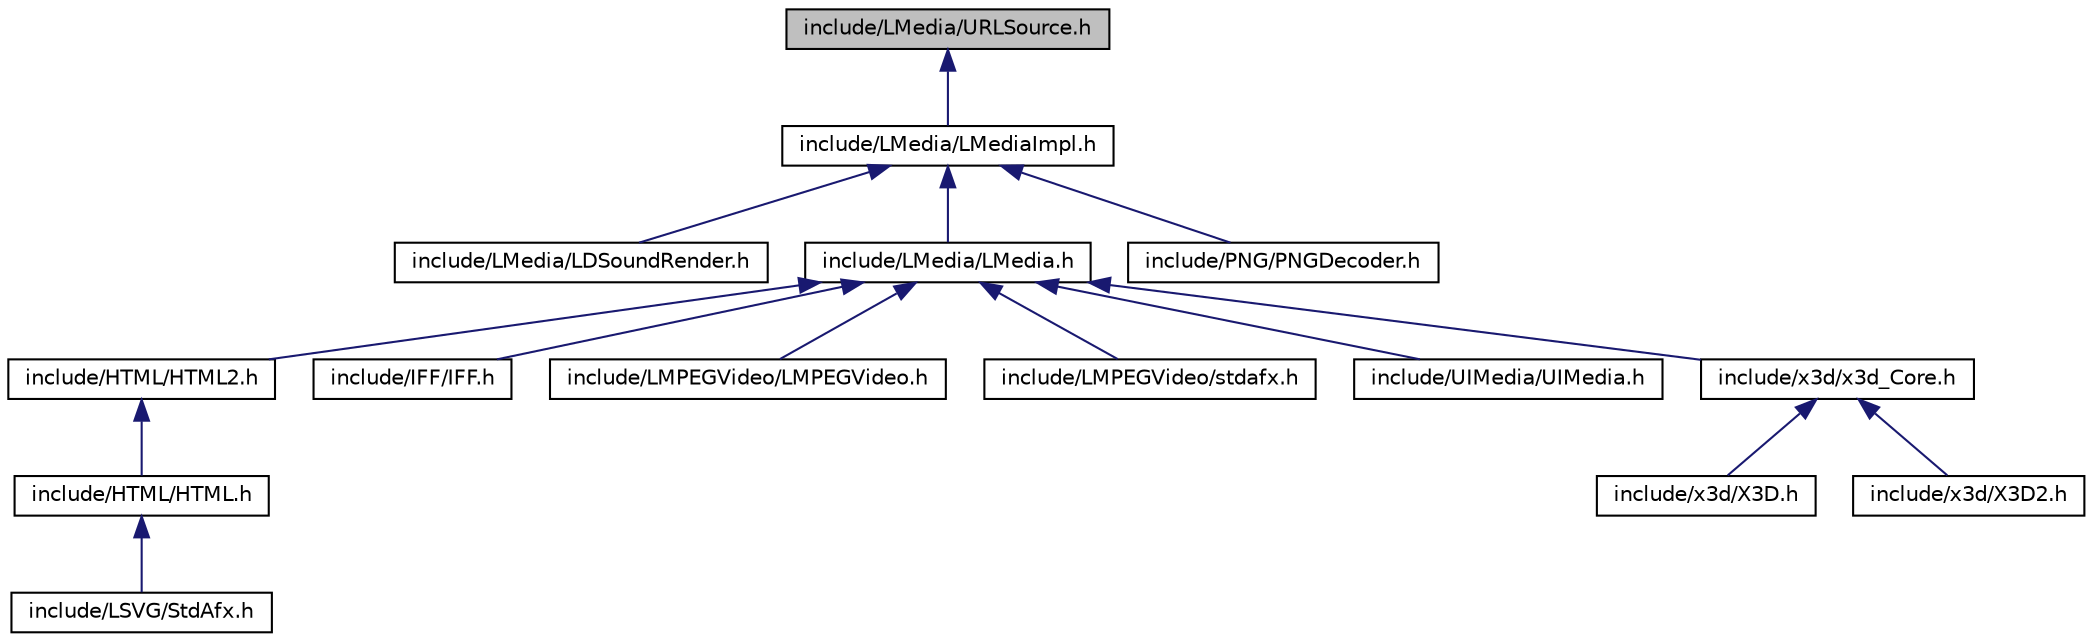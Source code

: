 digraph G
{
  edge [fontname="Helvetica",fontsize="10",labelfontname="Helvetica",labelfontsize="10"];
  node [fontname="Helvetica",fontsize="10",shape=record];
  Node1 [label="include/LMedia/URLSource.h",height=0.2,width=0.4,color="black", fillcolor="grey75", style="filled" fontcolor="black"];
  Node1 -> Node2 [dir="back",color="midnightblue",fontsize="10",style="solid",fontname="Helvetica"];
  Node2 [label="include/LMedia/LMediaImpl.h",height=0.2,width=0.4,color="black", fillcolor="white", style="filled",URL="$_l_media_impl_8h.html"];
  Node2 -> Node3 [dir="back",color="midnightblue",fontsize="10",style="solid",fontname="Helvetica"];
  Node3 [label="include/LMedia/LDSoundRender.h",height=0.2,width=0.4,color="black", fillcolor="white", style="filled",URL="$_l_d_sound_render_8h.html"];
  Node2 -> Node4 [dir="back",color="midnightblue",fontsize="10",style="solid",fontname="Helvetica"];
  Node4 [label="include/LMedia/LMedia.h",height=0.2,width=0.4,color="black", fillcolor="white", style="filled",URL="$_l_media_8h.html"];
  Node4 -> Node5 [dir="back",color="midnightblue",fontsize="10",style="solid",fontname="Helvetica"];
  Node5 [label="include/HTML/HTML2.h",height=0.2,width=0.4,color="black", fillcolor="white", style="filled",URL="$_h_t_m_l2_8h.html"];
  Node5 -> Node6 [dir="back",color="midnightblue",fontsize="10",style="solid",fontname="Helvetica"];
  Node6 [label="include/HTML/HTML.h",height=0.2,width=0.4,color="black", fillcolor="white", style="filled",URL="$_h_t_m_l_8h.html"];
  Node6 -> Node7 [dir="back",color="midnightblue",fontsize="10",style="solid",fontname="Helvetica"];
  Node7 [label="include/LSVG/StdAfx.h",height=0.2,width=0.4,color="black", fillcolor="white", style="filled",URL="$_l_s_v_g_2stdafx_8h.html"];
  Node4 -> Node8 [dir="back",color="midnightblue",fontsize="10",style="solid",fontname="Helvetica"];
  Node8 [label="include/IFF/IFF.h",height=0.2,width=0.4,color="black", fillcolor="white", style="filled",URL="$_i_f_f_8h.html"];
  Node4 -> Node9 [dir="back",color="midnightblue",fontsize="10",style="solid",fontname="Helvetica"];
  Node9 [label="include/LMPEGVideo/LMPEGVideo.h",height=0.2,width=0.4,color="black", fillcolor="white", style="filled",URL="$_l_m_p_e_g_video_8h.html"];
  Node4 -> Node10 [dir="back",color="midnightblue",fontsize="10",style="solid",fontname="Helvetica"];
  Node10 [label="include/LMPEGVideo/stdafx.h",height=0.2,width=0.4,color="black", fillcolor="white", style="filled",URL="$_l_m_p_e_g_video_2stdafx_8h.html"];
  Node4 -> Node11 [dir="back",color="midnightblue",fontsize="10",style="solid",fontname="Helvetica"];
  Node11 [label="include/UIMedia/UIMedia.h",height=0.2,width=0.4,color="black", fillcolor="white", style="filled",URL="$_u_i_media_8h.html"];
  Node4 -> Node12 [dir="back",color="midnightblue",fontsize="10",style="solid",fontname="Helvetica"];
  Node12 [label="include/x3d/x3d_Core.h",height=0.2,width=0.4,color="black", fillcolor="white", style="filled",URL="$x3d___core_8h.html"];
  Node12 -> Node13 [dir="back",color="midnightblue",fontsize="10",style="solid",fontname="Helvetica"];
  Node13 [label="include/x3d/X3D.h",height=0.2,width=0.4,color="black", fillcolor="white", style="filled",URL="$_x3_d_8h.html"];
  Node12 -> Node14 [dir="back",color="midnightblue",fontsize="10",style="solid",fontname="Helvetica"];
  Node14 [label="include/x3d/X3D2.h",height=0.2,width=0.4,color="black", fillcolor="white", style="filled",URL="$_x3_d2_8h.html"];
  Node2 -> Node15 [dir="back",color="midnightblue",fontsize="10",style="solid",fontname="Helvetica"];
  Node15 [label="include/PNG/PNGDecoder.h",height=0.2,width=0.4,color="black", fillcolor="white", style="filled",URL="$_p_n_g_decoder_8h.html"];
}
